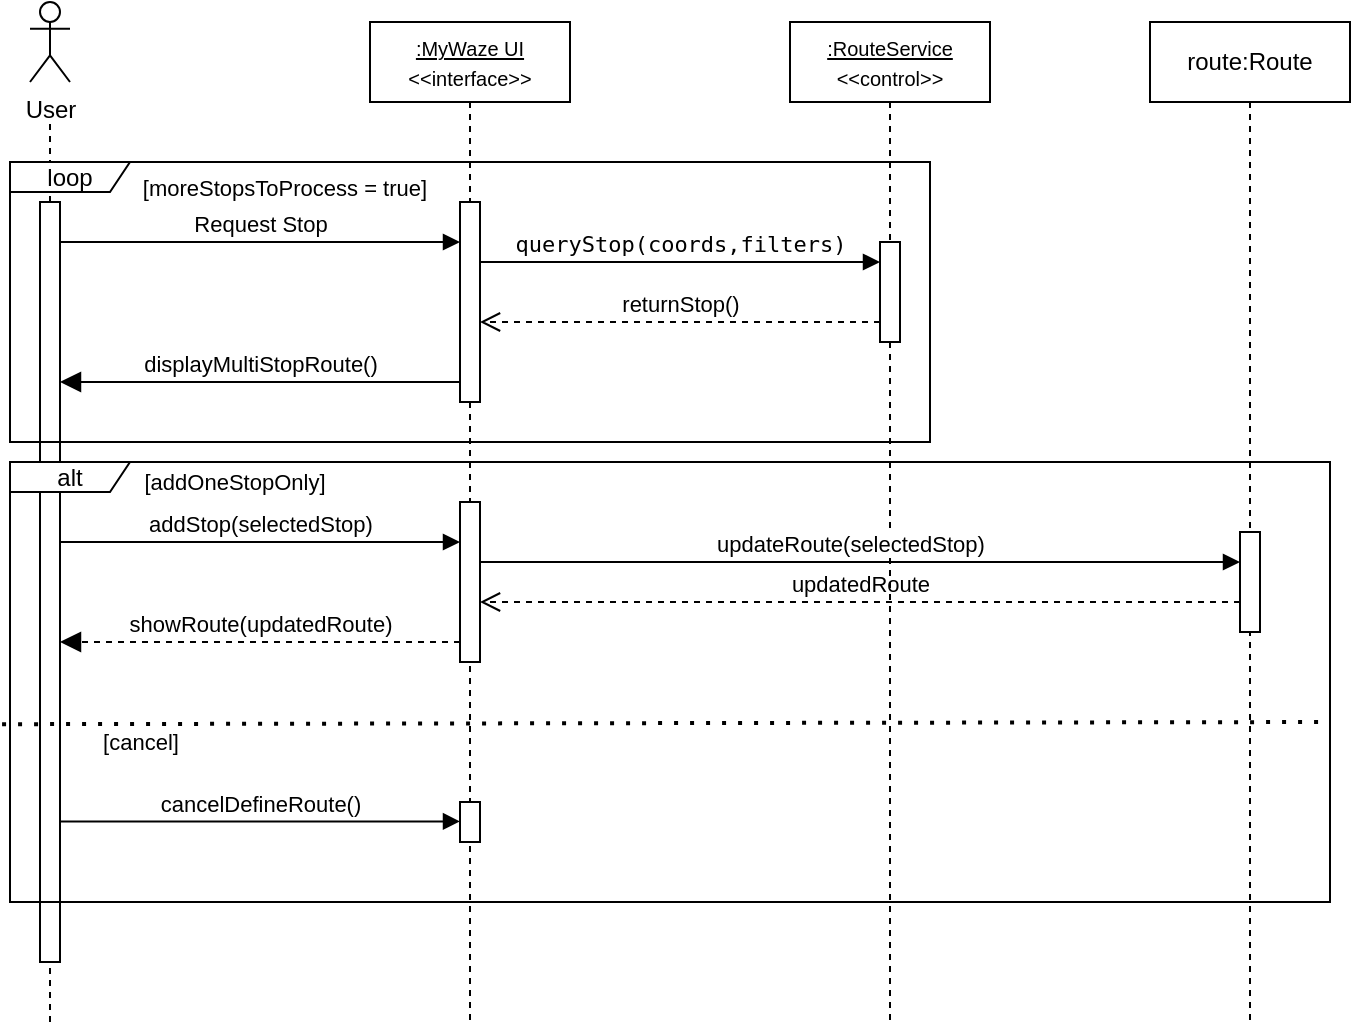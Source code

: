 <mxfile version="26.2.14">
  <diagram name="Page-1" id="2YBvvXClWsGukQMizWep">
    <mxGraphModel dx="1226" dy="629" grid="1" gridSize="10" guides="1" tooltips="1" connect="1" arrows="1" fold="1" page="1" pageScale="1" pageWidth="850" pageHeight="1100" math="0" shadow="0">
      <root>
        <mxCell id="0" />
        <mxCell id="1" parent="0" />
        <mxCell id="fe7WjcVLrsXdpBChN67Y-5" value="&lt;font style=&quot;font-size: 10px;&quot;&gt;&lt;u&gt;:MyWaze UI&lt;/u&gt;&lt;/font&gt;&lt;div&gt;&lt;font style=&quot;font-size: 10px;&quot;&gt;&amp;lt;&amp;lt;interface&amp;gt;&amp;gt;&lt;/font&gt;&lt;/div&gt;" style="shape=umlLifeline;perimeter=lifelinePerimeter;whiteSpace=wrap;html=1;container=1;dropTarget=0;collapsible=0;recursiveResize=0;outlineConnect=0;portConstraint=eastwest;newEdgeStyle={&quot;edgeStyle&quot;:&quot;elbowEdgeStyle&quot;,&quot;elbow&quot;:&quot;vertical&quot;,&quot;curved&quot;:0,&quot;rounded&quot;:0};" vertex="1" parent="1">
          <mxGeometry x="205" y="34" width="100" height="500" as="geometry" />
        </mxCell>
        <mxCell id="fe7WjcVLrsXdpBChN67Y-6" value="" style="html=1;points=[[0,0,0,0,5],[0,1,0,0,-5],[1,0,0,0,5],[1,1,0,0,-5]];perimeter=orthogonalPerimeter;outlineConnect=0;targetShapes=umlLifeline;portConstraint=eastwest;newEdgeStyle={&quot;curved&quot;:0,&quot;rounded&quot;:0};" vertex="1" parent="fe7WjcVLrsXdpBChN67Y-5">
          <mxGeometry x="45" y="90" width="10" height="100" as="geometry" />
        </mxCell>
        <mxCell id="fe7WjcVLrsXdpBChN67Y-7" value="" style="html=1;points=[[0,0,0,0,5],[0,1,0,0,-5],[1,0,0,0,5],[1,1,0,0,-5]];perimeter=orthogonalPerimeter;outlineConnect=0;targetShapes=umlLifeline;portConstraint=eastwest;newEdgeStyle={&quot;curved&quot;:0,&quot;rounded&quot;:0};" vertex="1" parent="fe7WjcVLrsXdpBChN67Y-5">
          <mxGeometry x="-165" y="90" width="10" height="380" as="geometry" />
        </mxCell>
        <mxCell id="fe7WjcVLrsXdpBChN67Y-8" value="Request Stop" style="html=1;verticalAlign=bottom;endArrow=block;curved=0;rounded=0;" edge="1" parent="fe7WjcVLrsXdpBChN67Y-5">
          <mxGeometry width="80" relative="1" as="geometry">
            <mxPoint x="-155" y="110" as="sourcePoint" />
            <mxPoint x="45.0" y="110" as="targetPoint" />
          </mxGeometry>
        </mxCell>
        <mxCell id="fe7WjcVLrsXdpBChN67Y-9" value="displayMultiStopRoute()" style="html=1;verticalAlign=bottom;endArrow=block;endSize=8;curved=0;rounded=0;" edge="1" parent="fe7WjcVLrsXdpBChN67Y-5">
          <mxGeometry relative="1" as="geometry">
            <mxPoint x="45" y="180" as="sourcePoint" />
            <mxPoint x="-155" y="180" as="targetPoint" />
          </mxGeometry>
        </mxCell>
        <mxCell id="fe7WjcVLrsXdpBChN67Y-10" value="&lt;code data-end=&quot;893&quot; data-start=&quot;860&quot;&gt;queryStop(coords,filters)&lt;/code&gt;" style="html=1;verticalAlign=bottom;endArrow=block;curved=0;rounded=0;" edge="1" parent="fe7WjcVLrsXdpBChN67Y-5">
          <mxGeometry width="80" relative="1" as="geometry">
            <mxPoint x="55" y="120" as="sourcePoint" />
            <mxPoint x="255" y="120" as="targetPoint" />
          </mxGeometry>
        </mxCell>
        <mxCell id="fe7WjcVLrsXdpBChN67Y-11" value="returnStop()" style="html=1;verticalAlign=bottom;endArrow=open;dashed=1;endSize=8;curved=0;rounded=0;" edge="1" parent="fe7WjcVLrsXdpBChN67Y-5">
          <mxGeometry relative="1" as="geometry">
            <mxPoint x="255" y="150" as="sourcePoint" />
            <mxPoint x="55" y="150" as="targetPoint" />
          </mxGeometry>
        </mxCell>
        <mxCell id="fe7WjcVLrsXdpBChN67Y-12" value="addStop(selectedStop)" style="html=1;verticalAlign=bottom;endArrow=block;curved=0;rounded=0;" edge="1" parent="fe7WjcVLrsXdpBChN67Y-5">
          <mxGeometry width="80" relative="1" as="geometry">
            <mxPoint x="-155" y="260" as="sourcePoint" />
            <mxPoint x="45.0" y="260" as="targetPoint" />
          </mxGeometry>
        </mxCell>
        <mxCell id="fe7WjcVLrsXdpBChN67Y-13" value="showRoute(updatedRoute)" style="html=1;verticalAlign=bottom;endArrow=block;dashed=1;endSize=8;curved=0;rounded=0;" edge="1" parent="fe7WjcVLrsXdpBChN67Y-5">
          <mxGeometry relative="1" as="geometry">
            <mxPoint x="45" y="310" as="sourcePoint" />
            <mxPoint x="-155" y="310" as="targetPoint" />
            <mxPoint as="offset" />
          </mxGeometry>
        </mxCell>
        <mxCell id="fe7WjcVLrsXdpBChN67Y-14" value="" style="html=1;points=[[0,0,0,0,5],[0,1,0,0,-5],[1,0,0,0,5],[1,1,0,0,-5]];perimeter=orthogonalPerimeter;outlineConnect=0;targetShapes=umlLifeline;portConstraint=eastwest;newEdgeStyle={&quot;curved&quot;:0,&quot;rounded&quot;:0};" vertex="1" parent="fe7WjcVLrsXdpBChN67Y-5">
          <mxGeometry x="45" y="240" width="10" height="80" as="geometry" />
        </mxCell>
        <mxCell id="fe7WjcVLrsXdpBChN67Y-15" value="updatedRoute" style="html=1;verticalAlign=bottom;endArrow=open;dashed=1;endSize=8;curved=0;rounded=0;" edge="1" parent="fe7WjcVLrsXdpBChN67Y-5">
          <mxGeometry relative="1" as="geometry">
            <mxPoint x="435" y="290" as="sourcePoint" />
            <mxPoint x="55" y="290" as="targetPoint" />
          </mxGeometry>
        </mxCell>
        <mxCell id="fe7WjcVLrsXdpBChN67Y-16" value="&lt;font style=&quot;font-size: 10px;&quot;&gt;&lt;u&gt;:RouteService&lt;/u&gt;&lt;/font&gt;&lt;div&gt;&lt;span style=&quot;font-size: 10px;&quot;&gt;&amp;lt;&amp;lt;control&amp;gt;&amp;gt;&lt;/span&gt;&lt;/div&gt;" style="shape=umlLifeline;perimeter=lifelinePerimeter;whiteSpace=wrap;html=1;container=1;dropTarget=0;collapsible=0;recursiveResize=0;outlineConnect=0;portConstraint=eastwest;newEdgeStyle={&quot;edgeStyle&quot;:&quot;elbowEdgeStyle&quot;,&quot;elbow&quot;:&quot;vertical&quot;,&quot;curved&quot;:0,&quot;rounded&quot;:0};" vertex="1" parent="1">
          <mxGeometry x="415" y="34" width="100" height="500" as="geometry" />
        </mxCell>
        <mxCell id="fe7WjcVLrsXdpBChN67Y-17" value="" style="html=1;points=[[0,0,0,0,5],[0,1,0,0,-5],[1,0,0,0,5],[1,1,0,0,-5]];perimeter=orthogonalPerimeter;outlineConnect=0;targetShapes=umlLifeline;portConstraint=eastwest;newEdgeStyle={&quot;curved&quot;:0,&quot;rounded&quot;:0};" vertex="1" parent="fe7WjcVLrsXdpBChN67Y-16">
          <mxGeometry x="45" y="110" width="10" height="50" as="geometry" />
        </mxCell>
        <mxCell id="fe7WjcVLrsXdpBChN67Y-18" value="" style="endArrow=none;dashed=1;html=1;rounded=0;" edge="1" parent="1" source="fe7WjcVLrsXdpBChN67Y-7">
          <mxGeometry width="50" height="50" relative="1" as="geometry">
            <mxPoint x="45" y="334" as="sourcePoint" />
            <mxPoint x="45" y="84" as="targetPoint" />
          </mxGeometry>
        </mxCell>
        <mxCell id="fe7WjcVLrsXdpBChN67Y-19" value="User" style="shape=umlActor;verticalLabelPosition=bottom;verticalAlign=top;html=1;outlineConnect=0;" vertex="1" parent="1">
          <mxGeometry x="35" y="24" width="20" height="40" as="geometry" />
        </mxCell>
        <mxCell id="fe7WjcVLrsXdpBChN67Y-20" value="" style="endArrow=none;dashed=1;html=1;rounded=0;" edge="1" parent="1" target="fe7WjcVLrsXdpBChN67Y-7">
          <mxGeometry width="50" height="50" relative="1" as="geometry">
            <mxPoint x="45" y="534" as="sourcePoint" />
            <mxPoint x="45" y="84" as="targetPoint" />
          </mxGeometry>
        </mxCell>
        <mxCell id="fe7WjcVLrsXdpBChN67Y-21" value="route:Route" style="shape=umlLifeline;perimeter=lifelinePerimeter;whiteSpace=wrap;html=1;container=1;dropTarget=0;collapsible=0;recursiveResize=0;outlineConnect=0;portConstraint=eastwest;newEdgeStyle={&quot;curved&quot;:0,&quot;rounded&quot;:0};" vertex="1" parent="1">
          <mxGeometry x="595" y="34" width="100" height="500" as="geometry" />
        </mxCell>
        <mxCell id="fe7WjcVLrsXdpBChN67Y-22" value="" style="html=1;points=[[0,0,0,0,5],[0,1,0,0,-5],[1,0,0,0,5],[1,1,0,0,-5]];perimeter=orthogonalPerimeter;outlineConnect=0;targetShapes=umlLifeline;portConstraint=eastwest;newEdgeStyle={&quot;curved&quot;:0,&quot;rounded&quot;:0};" vertex="1" parent="fe7WjcVLrsXdpBChN67Y-21">
          <mxGeometry x="45" y="255" width="10" height="50" as="geometry" />
        </mxCell>
        <mxCell id="fe7WjcVLrsXdpBChN67Y-23" value="loop" style="shape=umlFrame;whiteSpace=wrap;html=1;pointerEvents=0;width=60;height=15;" vertex="1" parent="1">
          <mxGeometry x="25" y="104" width="460" height="140" as="geometry" />
        </mxCell>
        <mxCell id="fe7WjcVLrsXdpBChN67Y-24" value="[moreStopsToProcess = true]" style="text;html=1;align=center;verticalAlign=middle;resizable=0;points=[];autosize=1;strokeColor=none;fillColor=none;fontSize=11;" vertex="1" parent="1">
          <mxGeometry x="77" y="102" width="170" height="30" as="geometry" />
        </mxCell>
        <mxCell id="fe7WjcVLrsXdpBChN67Y-25" value="alt" style="shape=umlFrame;whiteSpace=wrap;html=1;pointerEvents=0;width=60;height=15;" vertex="1" parent="1">
          <mxGeometry x="25" y="254" width="660" height="220" as="geometry" />
        </mxCell>
        <mxCell id="fe7WjcVLrsXdpBChN67Y-26" value="updateRoute(selectedStop)" style="html=1;verticalAlign=bottom;endArrow=block;curved=0;rounded=0;" edge="1" parent="1">
          <mxGeometry x="-0.026" width="80" relative="1" as="geometry">
            <mxPoint x="260" y="304" as="sourcePoint" />
            <mxPoint x="640" y="304" as="targetPoint" />
            <mxPoint as="offset" />
          </mxGeometry>
        </mxCell>
        <mxCell id="fe7WjcVLrsXdpBChN67Y-27" value="" style="endArrow=none;dashed=1;html=1;dashPattern=1 3;strokeWidth=2;rounded=0;exitX=-0.005;exitY=0.479;exitDx=0;exitDy=0;exitPerimeter=0;entryX=1.001;entryY=0.474;entryDx=0;entryDy=0;entryPerimeter=0;" edge="1" parent="1">
          <mxGeometry width="50" height="50" relative="1" as="geometry">
            <mxPoint x="21.04" y="385.1" as="sourcePoint" />
            <mxPoint x="685" y="384" as="targetPoint" />
          </mxGeometry>
        </mxCell>
        <mxCell id="fe7WjcVLrsXdpBChN67Y-28" value="" style="html=1;points=[[0,0,0,0,5],[0,1,0,0,-5],[1,0,0,0,5],[1,1,0,0,-5]];perimeter=orthogonalPerimeter;outlineConnect=0;targetShapes=umlLifeline;portConstraint=eastwest;newEdgeStyle={&quot;curved&quot;:0,&quot;rounded&quot;:0};" vertex="1" parent="1">
          <mxGeometry x="250" y="424" width="10" height="20" as="geometry" />
        </mxCell>
        <mxCell id="fe7WjcVLrsXdpBChN67Y-29" value="cancelDefineRoute()" style="html=1;verticalAlign=bottom;endArrow=block;curved=0;rounded=0;" edge="1" parent="1">
          <mxGeometry width="80" relative="1" as="geometry">
            <mxPoint x="50" y="433.71" as="sourcePoint" />
            <mxPoint x="250.0" y="433.71" as="targetPoint" />
          </mxGeometry>
        </mxCell>
        <mxCell id="fe7WjcVLrsXdpBChN67Y-30" value="[addOneStopOnly]" style="text;html=1;align=center;verticalAlign=middle;resizable=0;points=[];autosize=1;strokeColor=none;fillColor=none;fontSize=11;" vertex="1" parent="1">
          <mxGeometry x="82" y="249" width="110" height="30" as="geometry" />
        </mxCell>
        <mxCell id="fe7WjcVLrsXdpBChN67Y-31" value="[cancel]" style="text;html=1;align=center;verticalAlign=middle;resizable=0;points=[];autosize=1;strokeColor=none;fillColor=none;fontSize=11;" vertex="1" parent="1">
          <mxGeometry x="60" y="379" width="60" height="30" as="geometry" />
        </mxCell>
      </root>
    </mxGraphModel>
  </diagram>
</mxfile>
